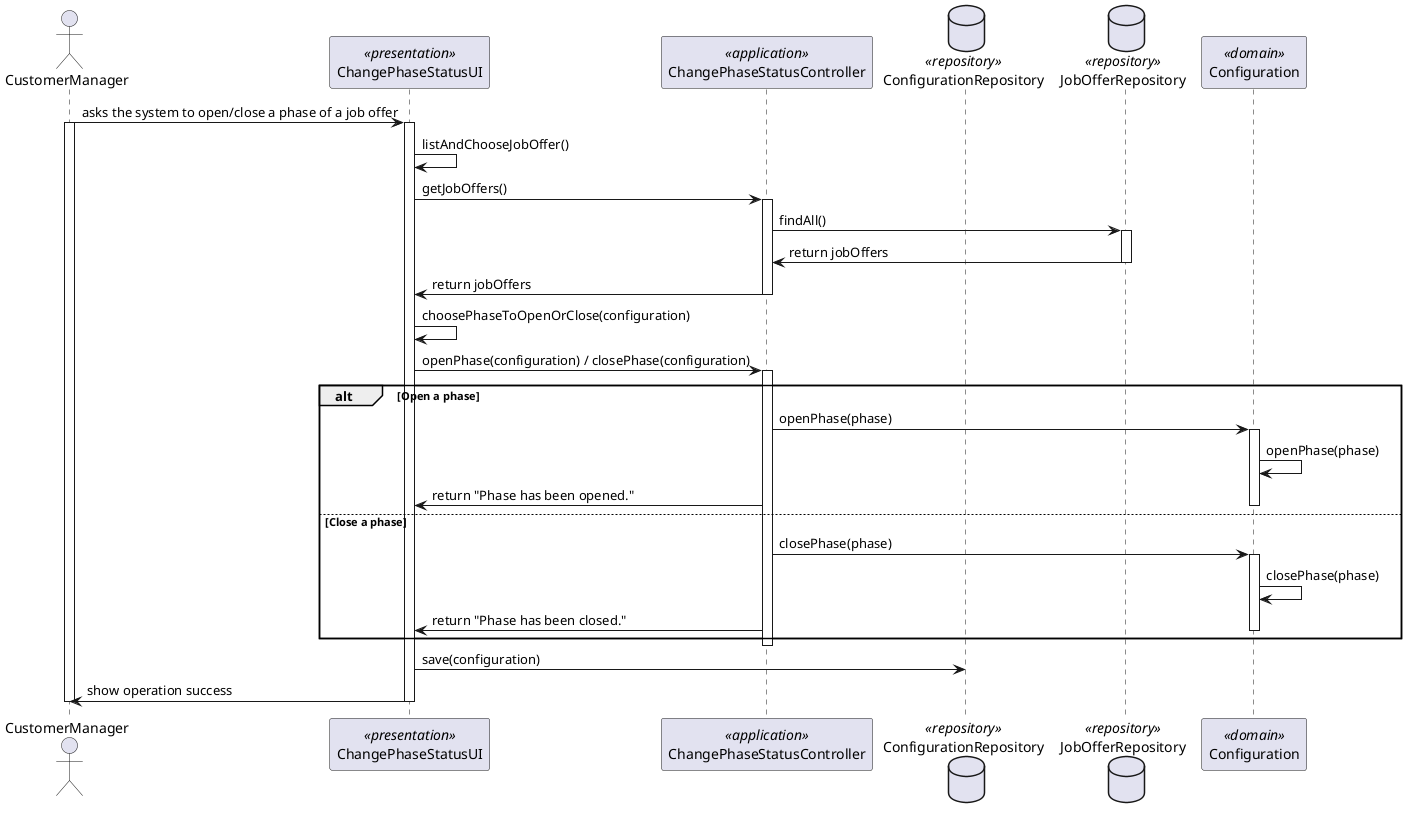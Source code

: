 @startuml
actor CustomerManager

participant ChangePhaseStatusUI <<presentation>>
participant ChangePhaseStatusController <<application>>
database ConfigurationRepository <<repository>>
database JobOfferRepository <<repository>>
participant Configuration <<domain>>

CustomerManager -> ChangePhaseStatusUI: asks the system to open/close a phase of a job offer
activate CustomerManager
    activate ChangePhaseStatusUI

        ChangePhaseStatusUI -> ChangePhaseStatusUI: listAndChooseJobOffer()
        ChangePhaseStatusUI -> ChangePhaseStatusController: getJobOffers()
        activate ChangePhaseStatusController
            ChangePhaseStatusController -> JobOfferRepository: findAll()
            activate JobOfferRepository
                JobOfferRepository -> ChangePhaseStatusController: return jobOffers
            deactivate JobOfferRepository
        ChangePhaseStatusController -> ChangePhaseStatusUI: return jobOffers
        deactivate ChangePhaseStatusController

        ChangePhaseStatusUI -> ChangePhaseStatusUI: choosePhaseToOpenOrClose(configuration)
        ChangePhaseStatusUI -> ChangePhaseStatusController: openPhase(configuration) / closePhase(configuration)
        activate ChangePhaseStatusController

            alt Open a phase
                ChangePhaseStatusController -> Configuration: openPhase(phase)
                activate Configuration
                    Configuration -> Configuration: openPhase(phase)
                    ChangePhaseStatusController -> ChangePhaseStatusUI: return "Phase has been opened."
                deactivate Configuration
            else Close a phase
                ChangePhaseStatusController -> Configuration: closePhase(phase)
                activate Configuration
                    Configuration -> Configuration: closePhase(phase)
                    ChangePhaseStatusController -> ChangePhaseStatusUI: return "Phase has been closed."
            deactivate Configuration
            end
        deactivate ChangePhaseStatusController

        ChangePhaseStatusUI -> ConfigurationRepository: save(configuration)

        ChangePhaseStatusUI -> CustomerManager: show operation success
    deactivate ChangePhaseStatusUI
deactivate CustomerManager

@enduml
